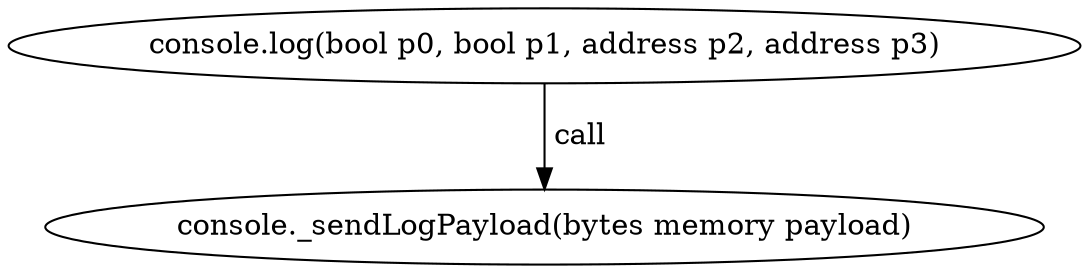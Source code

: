 digraph "" {
	graph [bb="0,0,433.48,124.8"];
	node [label="\N"];
	"console.log(bool p0, bool p1, address p2, address p3)"	 [height=0.5,
		pos="216.74,106.8",
		width=6.0206];
	"console._sendLogPayload(bytes memory payload)"	 [height=0.5,
		pos="216.74,18",
		width=5.7372];
	"console.log(bool p0, bool p1, address p2, address p3)" -> "console._sendLogPayload(bytes memory payload)" [key=call,
	label=" call",
	lp="228.6,62.4",
	pos="e,216.74,36.072 216.74,88.401 216.74,76.295 216.74,60.208 216.74,46.467"];
}
digraph "" {
	graph [bb="0,0,433.48,124.8"];
	node [label="\N"];
	"console.log(bool p0, bool p1, address p2, address p3)"	 [height=0.5,
		pos="216.74,106.8",
		width=6.0206];
	"console._sendLogPayload(bytes memory payload)"	 [height=0.5,
		pos="216.74,18",
		width=5.7372];
	"console.log(bool p0, bool p1, address p2, address p3)" -> "console._sendLogPayload(bytes memory payload)" [key=call,
	label=" call",
	lp="228.6,62.4",
	pos="e,216.74,36.072 216.74,88.401 216.74,76.295 216.74,60.208 216.74,46.467"];
}
